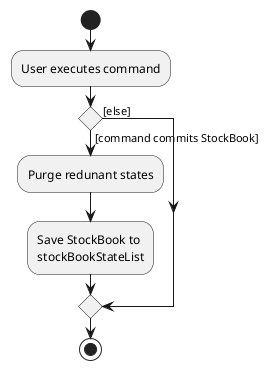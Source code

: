 @startuml
start
:User executes command;

'Since the beta syntax does not support placing the condition outside the
'diamond we place it as the true branch instead.

if () then ([command commits StockBook])
    :Purge redunant states;
    :Save StockBook to
    stockBookStateList;
else ([else])
endif
stop
@enduml
